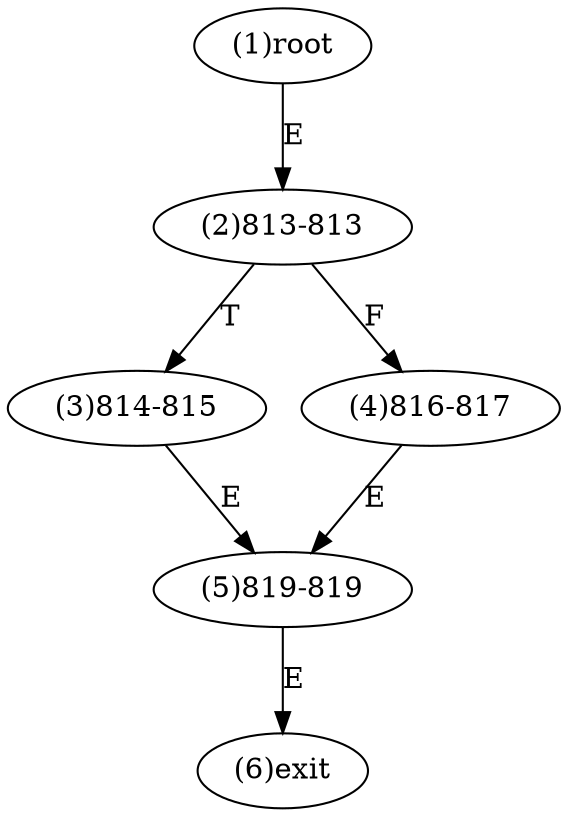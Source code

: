 digraph "" { 
1[ label="(1)root"];
2[ label="(2)813-813"];
3[ label="(3)814-815"];
4[ label="(4)816-817"];
5[ label="(5)819-819"];
6[ label="(6)exit"];
1->2[ label="E"];
2->4[ label="F"];
2->3[ label="T"];
3->5[ label="E"];
4->5[ label="E"];
5->6[ label="E"];
}